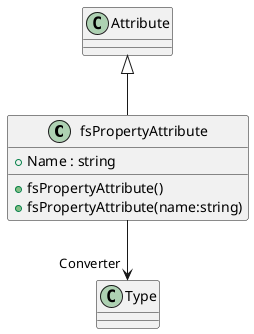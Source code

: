 @startuml
class fsPropertyAttribute {
    + fsPropertyAttribute()
    + fsPropertyAttribute(name:string)
    + Name : string
}
Attribute <|-- fsPropertyAttribute
fsPropertyAttribute --> "Converter" Type
@enduml
